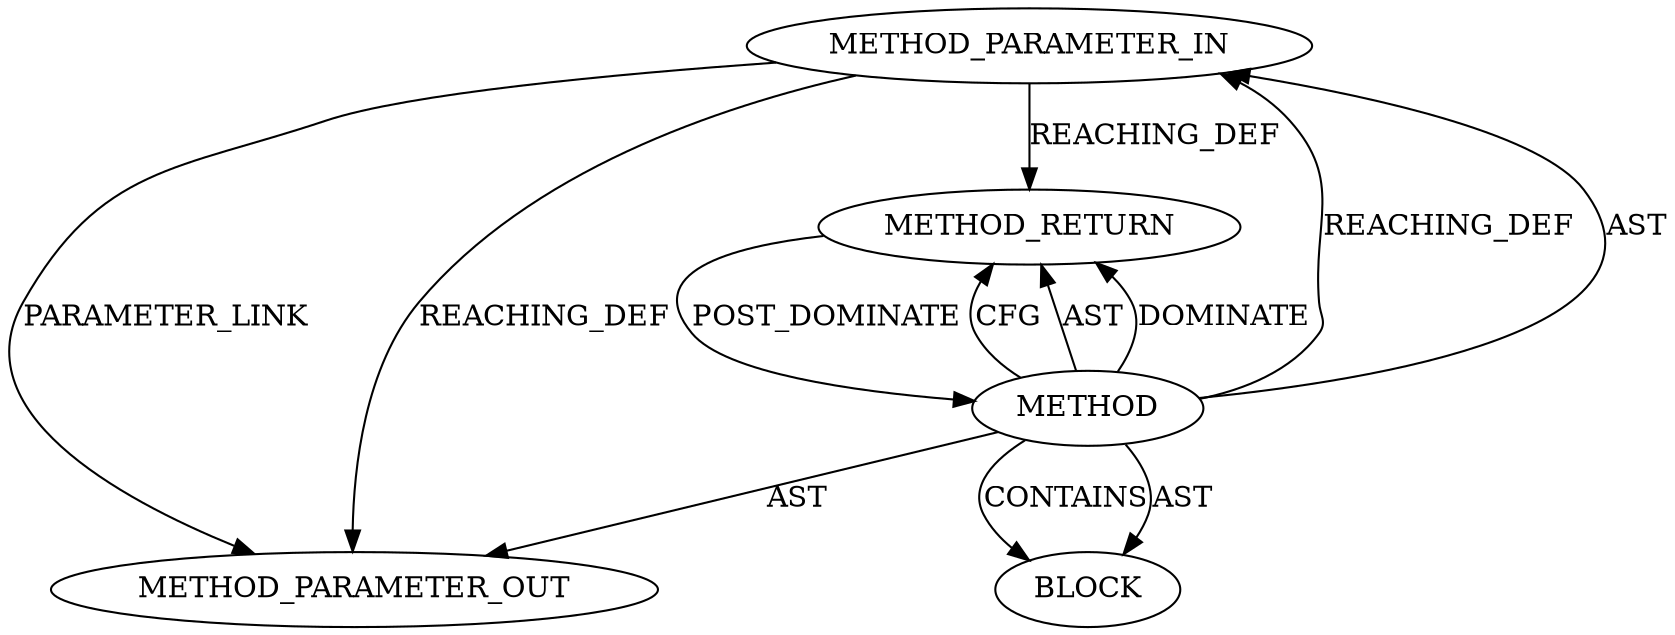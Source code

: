 digraph {
  22334 [label=METHOD_PARAMETER_OUT ORDER=1 CODE="p1" IS_VARIADIC=false TYPE_FULL_NAME="ANY" EVALUATION_STRATEGY="BY_VALUE" INDEX=1 NAME="p1"]
  20822 [label=METHOD_RETURN ORDER=2 CODE="RET" TYPE_FULL_NAME="ANY" EVALUATION_STRATEGY="BY_VALUE"]
  20820 [label=METHOD_PARAMETER_IN ORDER=1 CODE="p1" IS_VARIADIC=false TYPE_FULL_NAME="ANY" EVALUATION_STRATEGY="BY_VALUE" INDEX=1 NAME="p1"]
  20821 [label=BLOCK ORDER=1 ARGUMENT_INDEX=1 CODE="<empty>" TYPE_FULL_NAME="ANY"]
  20819 [label=METHOD AST_PARENT_TYPE="NAMESPACE_BLOCK" AST_PARENT_FULL_NAME="<global>" ORDER=0 CODE="<empty>" FULL_NAME="iov_iter_is_kvec" IS_EXTERNAL=true FILENAME="<empty>" SIGNATURE="" NAME="iov_iter_is_kvec"]
  20820 -> 22334 [label=PARAMETER_LINK ]
  20819 -> 20822 [label=CFG ]
  20819 -> 20821 [label=CONTAINS ]
  20819 -> 20820 [label=REACHING_DEF VARIABLE=""]
  20819 -> 20821 [label=AST ]
  20819 -> 22334 [label=AST ]
  20820 -> 20822 [label=REACHING_DEF VARIABLE="p1"]
  20819 -> 20822 [label=AST ]
  20822 -> 20819 [label=POST_DOMINATE ]
  20820 -> 22334 [label=REACHING_DEF VARIABLE="p1"]
  20819 -> 20820 [label=AST ]
  20819 -> 20822 [label=DOMINATE ]
}
